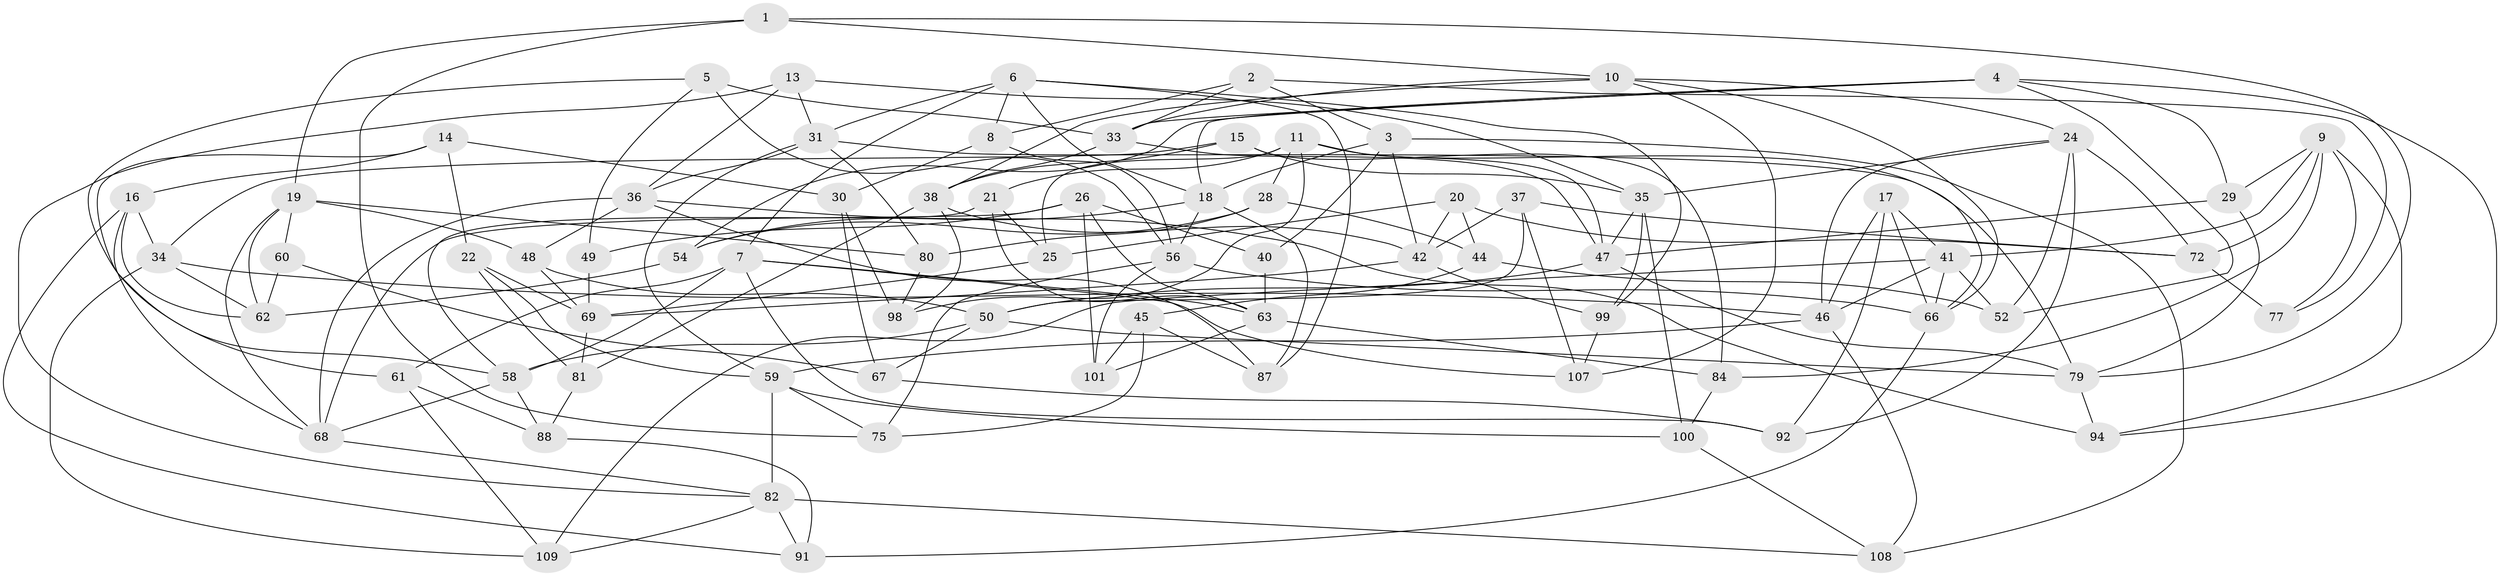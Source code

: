// Generated by graph-tools (version 1.1) at 2025/52/02/27/25 19:52:28]
// undirected, 77 vertices, 183 edges
graph export_dot {
graph [start="1"]
  node [color=gray90,style=filled];
  1;
  2;
  3 [super="+57"];
  4 [super="+12"];
  5;
  6 [super="+23"];
  7 [super="+27"];
  8;
  9 [super="+83"];
  10 [super="+43"];
  11 [super="+93"];
  13;
  14;
  15;
  16 [super="+32"];
  17;
  18 [super="+53"];
  19 [super="+106"];
  20;
  21;
  22;
  24 [super="+104"];
  25;
  26 [super="+51"];
  28;
  29;
  30;
  31 [super="+90"];
  33 [super="+71"];
  34 [super="+110"];
  35 [super="+95"];
  36 [super="+97"];
  37;
  38 [super="+39"];
  40;
  41 [super="+89"];
  42 [super="+70"];
  44;
  45;
  46 [super="+55"];
  47 [super="+78"];
  48;
  49;
  50 [super="+64"];
  52;
  54;
  56 [super="+65"];
  58 [super="+76"];
  59 [super="+102"];
  60;
  61;
  62 [super="+96"];
  63 [super="+74"];
  66 [super="+103"];
  67;
  68 [super="+85"];
  69 [super="+73"];
  72 [super="+86"];
  75;
  77;
  79 [super="+111"];
  80;
  81;
  82 [super="+105"];
  84;
  87;
  88;
  91;
  92;
  94;
  98;
  99;
  100;
  101;
  107;
  108;
  109;
  1 -- 19;
  1 -- 75;
  1 -- 79;
  1 -- 10;
  2 -- 8;
  2 -- 77;
  2 -- 33;
  2 -- 3;
  3 -- 42;
  3 -- 18;
  3 -- 40 [weight=2];
  3 -- 108;
  4 -- 94;
  4 -- 54;
  4 -- 29;
  4 -- 33;
  4 -- 52;
  4 -- 18;
  5 -- 49;
  5 -- 33;
  5 -- 58;
  5 -- 56;
  6 -- 7;
  6 -- 99;
  6 -- 31;
  6 -- 8;
  6 -- 87;
  6 -- 18;
  7 -- 92;
  7 -- 63;
  7 -- 58;
  7 -- 107;
  7 -- 61;
  8 -- 30;
  8 -- 56;
  9 -- 77;
  9 -- 94;
  9 -- 72;
  9 -- 84;
  9 -- 29;
  9 -- 41;
  10 -- 107;
  10 -- 24;
  10 -- 66;
  10 -- 33;
  10 -- 38;
  11 -- 25;
  11 -- 98;
  11 -- 66;
  11 -- 28;
  11 -- 21;
  11 -- 47;
  13 -- 82;
  13 -- 35;
  13 -- 36;
  13 -- 31;
  14 -- 61;
  14 -- 22;
  14 -- 16;
  14 -- 30;
  15 -- 34;
  15 -- 38;
  15 -- 84;
  15 -- 35;
  16 -- 68;
  16 -- 34 [weight=2];
  16 -- 91;
  16 -- 62;
  17 -- 41;
  17 -- 92;
  17 -- 46;
  17 -- 66;
  18 -- 54;
  18 -- 87;
  18 -- 56;
  19 -- 48;
  19 -- 62;
  19 -- 80;
  19 -- 60;
  19 -- 68;
  20 -- 42;
  20 -- 44;
  20 -- 25;
  20 -- 72;
  21 -- 58;
  21 -- 63;
  21 -- 25;
  22 -- 81;
  22 -- 59;
  22 -- 69;
  24 -- 52;
  24 -- 92;
  24 -- 35;
  24 -- 46;
  24 -- 72;
  25 -- 69;
  26 -- 63;
  26 -- 49 [weight=2];
  26 -- 40;
  26 -- 68;
  26 -- 101;
  28 -- 80;
  28 -- 44;
  28 -- 54;
  29 -- 79;
  29 -- 47;
  30 -- 67;
  30 -- 98;
  31 -- 80;
  31 -- 36;
  31 -- 79;
  31 -- 59;
  33 -- 38;
  33 -- 47;
  34 -- 62;
  34 -- 46;
  34 -- 109;
  35 -- 47;
  35 -- 100;
  35 -- 99;
  36 -- 94;
  36 -- 48;
  36 -- 87;
  36 -- 68;
  37 -- 107;
  37 -- 42;
  37 -- 72;
  37 -- 50;
  38 -- 81;
  38 -- 98;
  38 -- 42;
  40 -- 63;
  41 -- 66;
  41 -- 52;
  41 -- 109;
  41 -- 46;
  42 -- 99;
  42 -- 69;
  44 -- 45;
  44 -- 52;
  45 -- 101;
  45 -- 75;
  45 -- 87;
  46 -- 59;
  46 -- 108;
  47 -- 50;
  47 -- 79;
  48 -- 50;
  48 -- 69;
  49 -- 69;
  50 -- 67;
  50 -- 58;
  50 -- 79;
  54 -- 62;
  56 -- 101;
  56 -- 75;
  56 -- 66;
  58 -- 88;
  58 -- 68;
  59 -- 75;
  59 -- 82;
  59 -- 100;
  60 -- 67;
  60 -- 62 [weight=2];
  61 -- 109;
  61 -- 88;
  63 -- 101;
  63 -- 84;
  66 -- 91;
  67 -- 92;
  68 -- 82;
  69 -- 81;
  72 -- 77 [weight=2];
  79 -- 94;
  80 -- 98;
  81 -- 88;
  82 -- 109;
  82 -- 91;
  82 -- 108;
  84 -- 100;
  88 -- 91;
  99 -- 107;
  100 -- 108;
}
